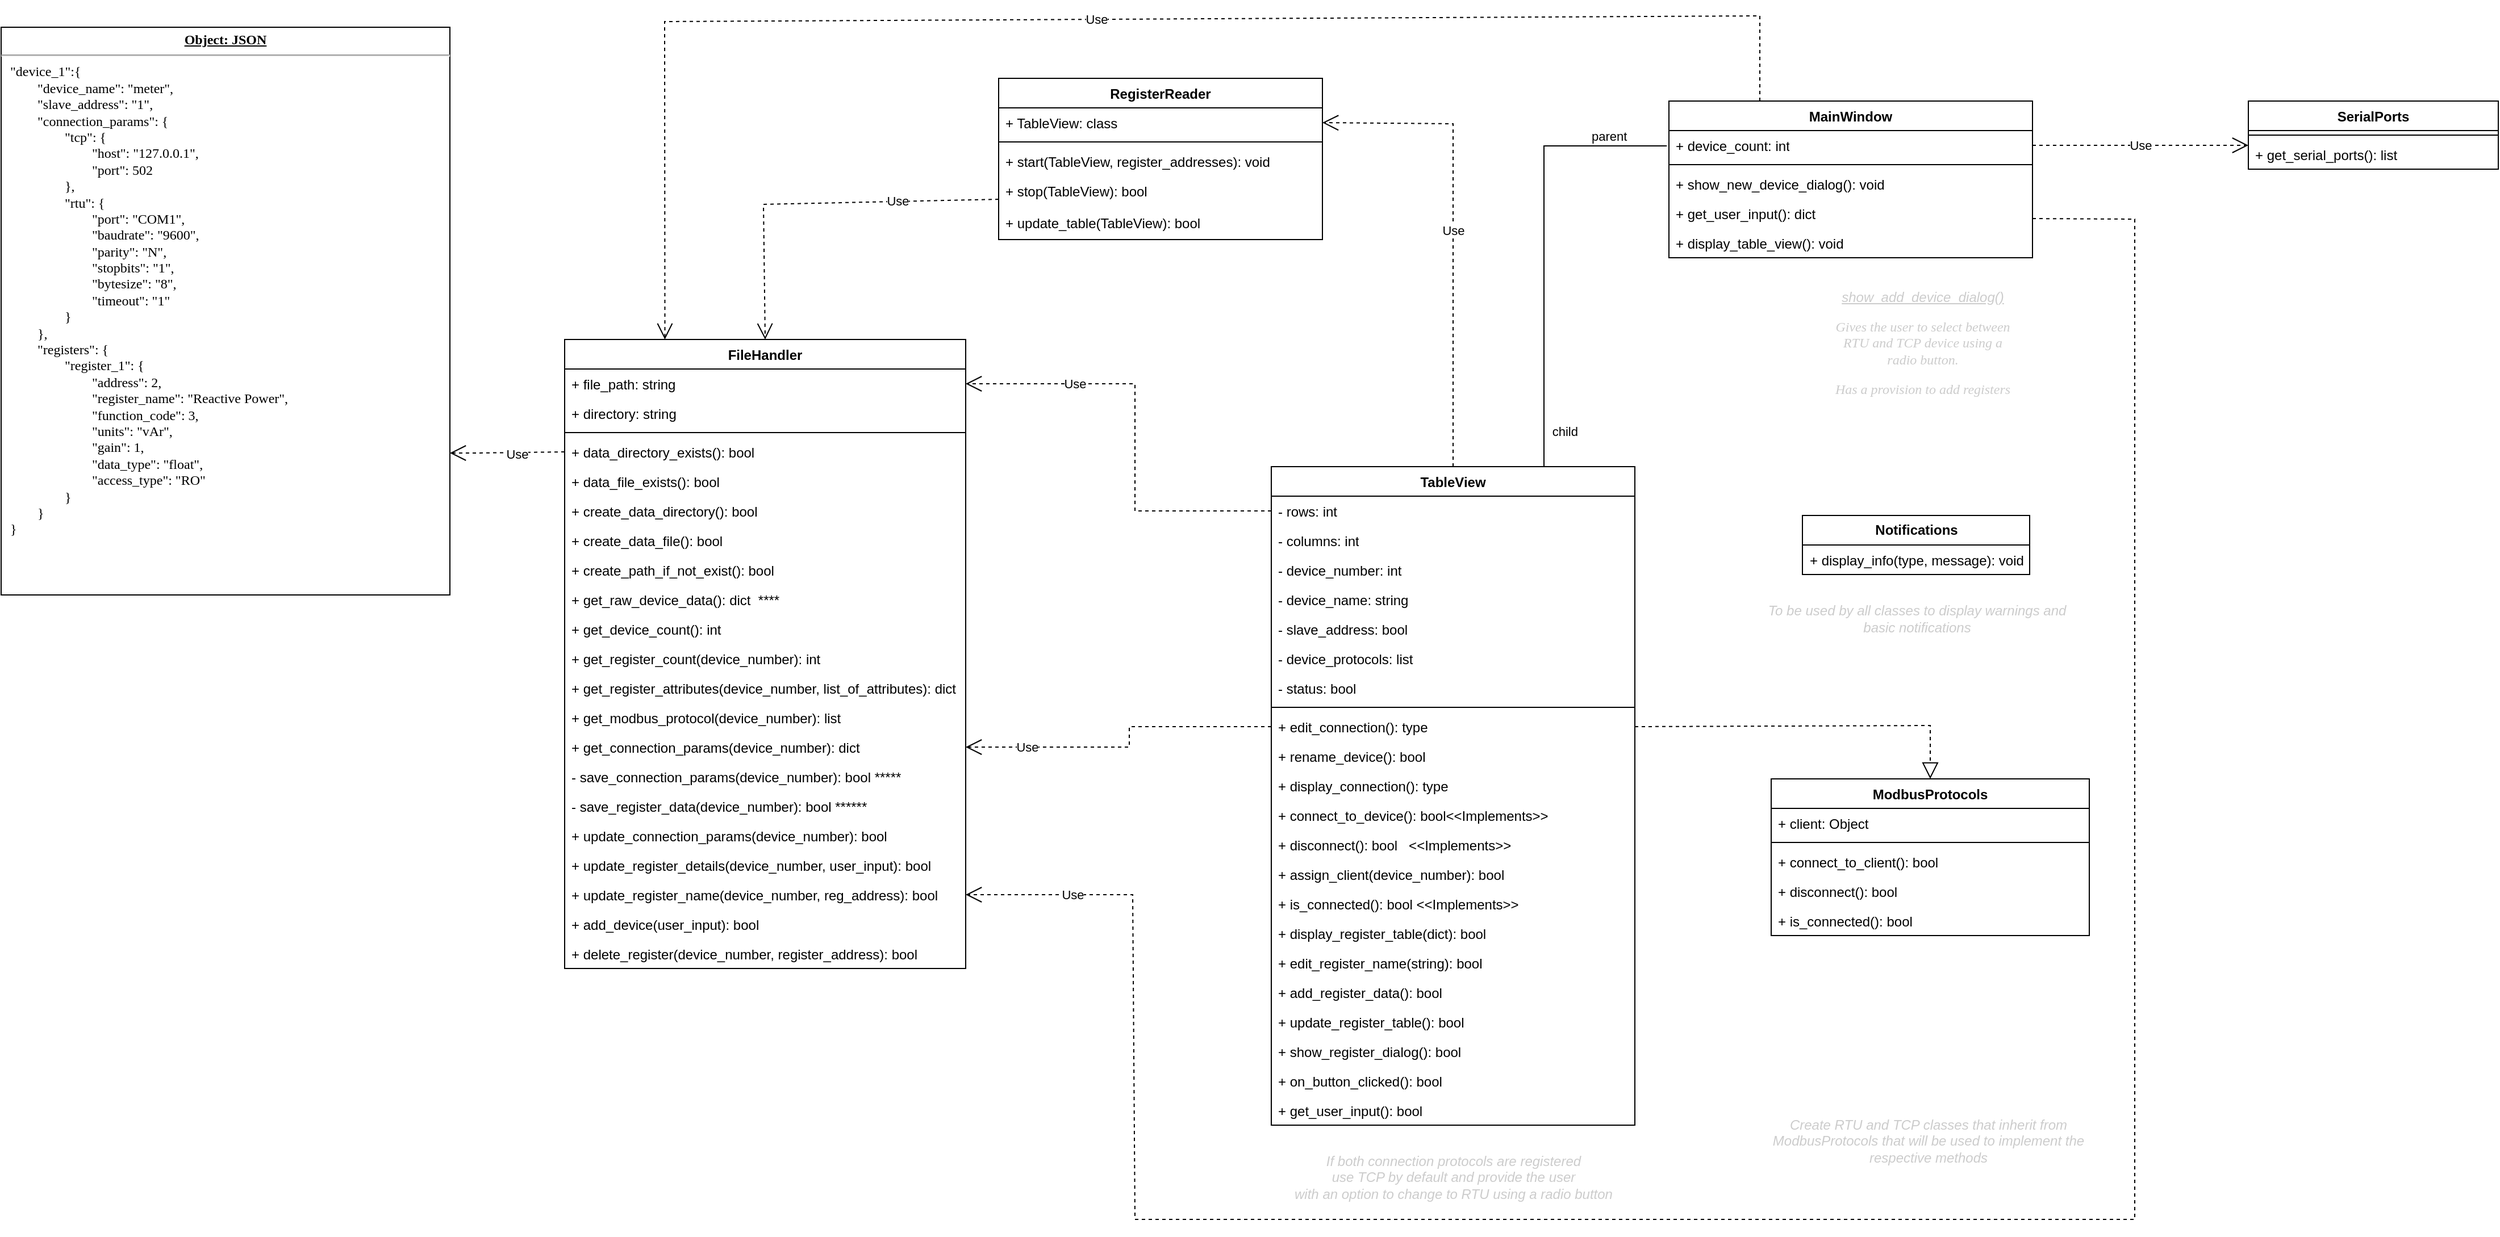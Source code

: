 <mxfile version="22.1.21" type="device">
  <diagram id="C5RBs43oDa-KdzZeNtuy" name="Page-1">
    <mxGraphModel dx="1674" dy="844" grid="0" gridSize="5" guides="1" tooltips="1" connect="1" arrows="1" fold="1" page="1" pageScale="1" pageWidth="4681" pageHeight="3300" math="0" shadow="0">
      <root>
        <mxCell id="WIyWlLk6GJQsqaUBKTNV-0" />
        <mxCell id="WIyWlLk6GJQsqaUBKTNV-1" parent="WIyWlLk6GJQsqaUBKTNV-0" />
        <mxCell id="R0Rte5mgnnEbFd30__bY-20" value="RegisterReader" style="swimlane;fontStyle=1;align=center;verticalAlign=top;childLayout=stackLayout;horizontal=1;startSize=26;horizontalStack=0;resizeParent=1;resizeParentMax=0;resizeLast=0;collapsible=1;marginBottom=0;whiteSpace=wrap;html=1;" parent="WIyWlLk6GJQsqaUBKTNV-1" vertex="1">
          <mxGeometry x="1880" y="975" width="285" height="142" as="geometry">
            <mxRectangle x="340" y="460" width="80" height="30" as="alternateBounds" />
          </mxGeometry>
        </mxCell>
        <mxCell id="R0Rte5mgnnEbFd30__bY-29" value="+ TableView: class" style="text;strokeColor=none;fillColor=none;align=left;verticalAlign=top;spacingLeft=4;spacingRight=4;overflow=hidden;rotatable=0;points=[[0,0.5],[1,0.5]];portConstraint=eastwest;whiteSpace=wrap;html=1;" parent="R0Rte5mgnnEbFd30__bY-20" vertex="1">
          <mxGeometry y="26" width="285" height="26" as="geometry" />
        </mxCell>
        <mxCell id="R0Rte5mgnnEbFd30__bY-22" value="" style="line;strokeWidth=1;fillColor=none;align=left;verticalAlign=middle;spacingTop=-1;spacingLeft=3;spacingRight=3;rotatable=0;labelPosition=right;points=[];portConstraint=eastwest;strokeColor=inherit;" parent="R0Rte5mgnnEbFd30__bY-20" vertex="1">
          <mxGeometry y="52" width="285" height="8" as="geometry" />
        </mxCell>
        <mxCell id="R0Rte5mgnnEbFd30__bY-24" value="+ start(TableView, register_addresses): void" style="text;strokeColor=none;fillColor=none;align=left;verticalAlign=top;spacingLeft=4;spacingRight=4;overflow=hidden;rotatable=0;points=[[0,0.5],[1,0.5]];portConstraint=eastwest;whiteSpace=wrap;html=1;" parent="R0Rte5mgnnEbFd30__bY-20" vertex="1">
          <mxGeometry y="60" width="285" height="26" as="geometry" />
        </mxCell>
        <mxCell id="R0Rte5mgnnEbFd30__bY-42" value="+ stop(TableView): bool" style="text;strokeColor=none;fillColor=none;align=left;verticalAlign=top;spacingLeft=4;spacingRight=4;overflow=hidden;rotatable=0;points=[[0,0.5],[1,0.5]];portConstraint=eastwest;whiteSpace=wrap;html=1;" parent="R0Rte5mgnnEbFd30__bY-20" vertex="1">
          <mxGeometry y="86" width="285" height="28" as="geometry" />
        </mxCell>
        <mxCell id="pHV8ULAKs_P2QOliN_mK-52" value="+ update_table(TableView): bool" style="text;strokeColor=none;fillColor=none;align=left;verticalAlign=top;spacingLeft=4;spacingRight=4;overflow=hidden;rotatable=0;points=[[0,0.5],[1,0.5]];portConstraint=eastwest;whiteSpace=wrap;html=1;" parent="R0Rte5mgnnEbFd30__bY-20" vertex="1">
          <mxGeometry y="114" width="285" height="28" as="geometry" />
        </mxCell>
        <mxCell id="R0Rte5mgnnEbFd30__bY-61" value="TableView" style="swimlane;fontStyle=1;align=center;verticalAlign=top;childLayout=stackLayout;horizontal=1;startSize=26;horizontalStack=0;resizeParent=1;resizeParentMax=0;resizeLast=0;collapsible=1;marginBottom=0;whiteSpace=wrap;html=1;" parent="WIyWlLk6GJQsqaUBKTNV-1" vertex="1">
          <mxGeometry x="2120" y="1317" width="320" height="580" as="geometry" />
        </mxCell>
        <mxCell id="sOweAWqNT03lZS2-lu4K-2" value="- rows: int" style="text;strokeColor=none;fillColor=none;align=left;verticalAlign=top;spacingLeft=4;spacingRight=4;overflow=hidden;rotatable=0;points=[[0,0.5],[1,0.5]];portConstraint=eastwest;whiteSpace=wrap;html=1;" parent="R0Rte5mgnnEbFd30__bY-61" vertex="1">
          <mxGeometry y="26" width="320" height="26" as="geometry" />
        </mxCell>
        <mxCell id="sOweAWqNT03lZS2-lu4K-1" value="- columns: int" style="text;strokeColor=none;fillColor=none;align=left;verticalAlign=top;spacingLeft=4;spacingRight=4;overflow=hidden;rotatable=0;points=[[0,0.5],[1,0.5]];portConstraint=eastwest;whiteSpace=wrap;html=1;" parent="R0Rte5mgnnEbFd30__bY-61" vertex="1">
          <mxGeometry y="52" width="320" height="26" as="geometry" />
        </mxCell>
        <mxCell id="R0Rte5mgnnEbFd30__bY-62" value="- device_number: int" style="text;strokeColor=none;fillColor=none;align=left;verticalAlign=top;spacingLeft=4;spacingRight=4;overflow=hidden;rotatable=0;points=[[0,0.5],[1,0.5]];portConstraint=eastwest;whiteSpace=wrap;html=1;" parent="R0Rte5mgnnEbFd30__bY-61" vertex="1">
          <mxGeometry y="78" width="320" height="26" as="geometry" />
        </mxCell>
        <mxCell id="pHV8ULAKs_P2QOliN_mK-25" value="- device_name: string" style="text;strokeColor=none;fillColor=none;align=left;verticalAlign=top;spacingLeft=4;spacingRight=4;overflow=hidden;rotatable=0;points=[[0,0.5],[1,0.5]];portConstraint=eastwest;whiteSpace=wrap;html=1;" parent="R0Rte5mgnnEbFd30__bY-61" vertex="1">
          <mxGeometry y="104" width="320" height="26" as="geometry" />
        </mxCell>
        <mxCell id="pHV8ULAKs_P2QOliN_mK-24" value="- slave_address: bool" style="text;strokeColor=none;fillColor=none;align=left;verticalAlign=top;spacingLeft=4;spacingRight=4;overflow=hidden;rotatable=0;points=[[0,0.5],[1,0.5]];portConstraint=eastwest;whiteSpace=wrap;html=1;" parent="R0Rte5mgnnEbFd30__bY-61" vertex="1">
          <mxGeometry y="130" width="320" height="26" as="geometry" />
        </mxCell>
        <mxCell id="NA0rE5WpsOrF8ZW44wvQ-11" value="- device_protocols: list" style="text;strokeColor=none;fillColor=none;align=left;verticalAlign=top;spacingLeft=4;spacingRight=4;overflow=hidden;rotatable=0;points=[[0,0.5],[1,0.5]];portConstraint=eastwest;whiteSpace=wrap;html=1;" parent="R0Rte5mgnnEbFd30__bY-61" vertex="1">
          <mxGeometry y="156" width="320" height="26" as="geometry" />
        </mxCell>
        <mxCell id="pHV8ULAKs_P2QOliN_mK-9" value="- status: bool" style="text;strokeColor=none;fillColor=none;align=left;verticalAlign=top;spacingLeft=4;spacingRight=4;overflow=hidden;rotatable=0;points=[[0,0.5],[1,0.5]];portConstraint=eastwest;whiteSpace=wrap;html=1;" parent="R0Rte5mgnnEbFd30__bY-61" vertex="1">
          <mxGeometry y="182" width="320" height="26" as="geometry" />
        </mxCell>
        <mxCell id="R0Rte5mgnnEbFd30__bY-63" value="" style="line;strokeWidth=1;fillColor=none;align=left;verticalAlign=middle;spacingTop=-1;spacingLeft=3;spacingRight=3;rotatable=0;labelPosition=right;points=[];portConstraint=eastwest;strokeColor=inherit;" parent="R0Rte5mgnnEbFd30__bY-61" vertex="1">
          <mxGeometry y="208" width="320" height="8" as="geometry" />
        </mxCell>
        <mxCell id="R0Rte5mgnnEbFd30__bY-55" value="+ edit_connection(): type" style="text;strokeColor=none;fillColor=none;align=left;verticalAlign=top;spacingLeft=4;spacingRight=4;overflow=hidden;rotatable=0;points=[[0,0.5],[1,0.5]];portConstraint=eastwest;whiteSpace=wrap;html=1;" parent="R0Rte5mgnnEbFd30__bY-61" vertex="1">
          <mxGeometry y="216" width="320" height="26" as="geometry" />
        </mxCell>
        <mxCell id="R0Rte5mgnnEbFd30__bY-56" value="+ rename_device(): bool" style="text;strokeColor=none;fillColor=none;align=left;verticalAlign=top;spacingLeft=4;spacingRight=4;overflow=hidden;rotatable=0;points=[[0,0.5],[1,0.5]];portConstraint=eastwest;whiteSpace=wrap;html=1;" parent="R0Rte5mgnnEbFd30__bY-61" vertex="1">
          <mxGeometry y="242" width="320" height="26" as="geometry" />
        </mxCell>
        <mxCell id="pHV8ULAKs_P2QOliN_mK-10" value="+ display_connection(): type" style="text;strokeColor=none;fillColor=none;align=left;verticalAlign=top;spacingLeft=4;spacingRight=4;overflow=hidden;rotatable=0;points=[[0,0.5],[1,0.5]];portConstraint=eastwest;whiteSpace=wrap;html=1;" parent="R0Rte5mgnnEbFd30__bY-61" vertex="1">
          <mxGeometry y="268" width="320" height="26" as="geometry" />
        </mxCell>
        <mxCell id="pHV8ULAKs_P2QOliN_mK-33" value="+ connect_to_device(): bool&amp;lt;&amp;lt;Implements&amp;gt;&amp;gt;" style="text;strokeColor=none;fillColor=none;align=left;verticalAlign=top;spacingLeft=4;spacingRight=4;overflow=hidden;rotatable=0;points=[[0,0.5],[1,0.5]];portConstraint=eastwest;whiteSpace=wrap;html=1;" parent="R0Rte5mgnnEbFd30__bY-61" vertex="1">
          <mxGeometry y="294" width="320" height="26" as="geometry" />
        </mxCell>
        <mxCell id="pHV8ULAKs_P2QOliN_mK-35" value="+ disconnect(): bool&amp;nbsp; &amp;nbsp;&amp;lt;&amp;lt;Implements&amp;gt;&amp;gt;" style="text;strokeColor=none;fillColor=none;align=left;verticalAlign=top;spacingLeft=4;spacingRight=4;overflow=hidden;rotatable=0;points=[[0,0.5],[1,0.5]];portConstraint=eastwest;whiteSpace=wrap;html=1;" parent="R0Rte5mgnnEbFd30__bY-61" vertex="1">
          <mxGeometry y="320" width="320" height="26" as="geometry" />
        </mxCell>
        <mxCell id="0HPyKMAFI-L8pxV6cKb9-0" value="+ assign_client(device_number): bool" style="text;strokeColor=none;fillColor=none;align=left;verticalAlign=top;spacingLeft=4;spacingRight=4;overflow=hidden;rotatable=0;points=[[0,0.5],[1,0.5]];portConstraint=eastwest;whiteSpace=wrap;html=1;" vertex="1" parent="R0Rte5mgnnEbFd30__bY-61">
          <mxGeometry y="346" width="320" height="26" as="geometry" />
        </mxCell>
        <mxCell id="pHV8ULAKs_P2QOliN_mK-34" value="+ is_connected(): bool &amp;lt;&amp;lt;Implements&amp;gt;&amp;gt;" style="text;strokeColor=none;fillColor=none;align=left;verticalAlign=top;spacingLeft=4;spacingRight=4;overflow=hidden;rotatable=0;points=[[0,0.5],[1,0.5]];portConstraint=eastwest;whiteSpace=wrap;html=1;" parent="R0Rte5mgnnEbFd30__bY-61" vertex="1">
          <mxGeometry y="372" width="320" height="26" as="geometry" />
        </mxCell>
        <mxCell id="NA0rE5WpsOrF8ZW44wvQ-50" value="+ display_register_table(dict): bool" style="text;strokeColor=none;fillColor=none;align=left;verticalAlign=top;spacingLeft=4;spacingRight=4;overflow=hidden;rotatable=0;points=[[0,0.5],[1,0.5]];portConstraint=eastwest;whiteSpace=wrap;html=1;" parent="R0Rte5mgnnEbFd30__bY-61" vertex="1">
          <mxGeometry y="398" width="320" height="26" as="geometry" />
        </mxCell>
        <mxCell id="sOweAWqNT03lZS2-lu4K-0" value="+ edit_register_name(string): bool" style="text;strokeColor=none;fillColor=none;align=left;verticalAlign=top;spacingLeft=4;spacingRight=4;overflow=hidden;rotatable=0;points=[[0,0.5],[1,0.5]];portConstraint=eastwest;whiteSpace=wrap;html=1;" parent="R0Rte5mgnnEbFd30__bY-61" vertex="1">
          <mxGeometry y="424" width="320" height="26" as="geometry" />
        </mxCell>
        <mxCell id="sOweAWqNT03lZS2-lu4K-3" value="+ add_register_data(): bool" style="text;strokeColor=none;fillColor=none;align=left;verticalAlign=top;spacingLeft=4;spacingRight=4;overflow=hidden;rotatable=0;points=[[0,0.5],[1,0.5]];portConstraint=eastwest;whiteSpace=wrap;html=1;" parent="R0Rte5mgnnEbFd30__bY-61" vertex="1">
          <mxGeometry y="450" width="320" height="26" as="geometry" />
        </mxCell>
        <mxCell id="sOweAWqNT03lZS2-lu4K-4" value="+ update_register_table(): bool" style="text;strokeColor=none;fillColor=none;align=left;verticalAlign=top;spacingLeft=4;spacingRight=4;overflow=hidden;rotatable=0;points=[[0,0.5],[1,0.5]];portConstraint=eastwest;whiteSpace=wrap;html=1;" parent="R0Rte5mgnnEbFd30__bY-61" vertex="1">
          <mxGeometry y="476" width="320" height="26" as="geometry" />
        </mxCell>
        <mxCell id="kR77VRESwWE5auNHobcW-0" value="+ show_register_dialog(): bool" style="text;strokeColor=none;fillColor=none;align=left;verticalAlign=top;spacingLeft=4;spacingRight=4;overflow=hidden;rotatable=0;points=[[0,0.5],[1,0.5]];portConstraint=eastwest;whiteSpace=wrap;html=1;" parent="R0Rte5mgnnEbFd30__bY-61" vertex="1">
          <mxGeometry y="502" width="320" height="26" as="geometry" />
        </mxCell>
        <mxCell id="kR77VRESwWE5auNHobcW-2" value="+ on_button_clicked(): bool" style="text;strokeColor=none;fillColor=none;align=left;verticalAlign=top;spacingLeft=4;spacingRight=4;overflow=hidden;rotatable=0;points=[[0,0.5],[1,0.5]];portConstraint=eastwest;whiteSpace=wrap;html=1;" parent="R0Rte5mgnnEbFd30__bY-61" vertex="1">
          <mxGeometry y="528" width="320" height="26" as="geometry" />
        </mxCell>
        <mxCell id="kR77VRESwWE5auNHobcW-1" value="+ get_user_input(): bool" style="text;strokeColor=none;fillColor=none;align=left;verticalAlign=top;spacingLeft=4;spacingRight=4;overflow=hidden;rotatable=0;points=[[0,0.5],[1,0.5]];portConstraint=eastwest;whiteSpace=wrap;html=1;" parent="R0Rte5mgnnEbFd30__bY-61" vertex="1">
          <mxGeometry y="554" width="320" height="26" as="geometry" />
        </mxCell>
        <mxCell id="pHV8ULAKs_P2QOliN_mK-11" value="FileHandler" style="swimlane;fontStyle=1;align=center;verticalAlign=top;childLayout=stackLayout;horizontal=1;startSize=26;horizontalStack=0;resizeParent=1;resizeParentMax=0;resizeLast=0;collapsible=1;marginBottom=0;whiteSpace=wrap;html=1;" parent="WIyWlLk6GJQsqaUBKTNV-1" vertex="1">
          <mxGeometry x="1498" y="1205" width="353" height="554" as="geometry" />
        </mxCell>
        <mxCell id="pHV8ULAKs_P2QOliN_mK-12" value="+ file_path: string" style="text;strokeColor=none;fillColor=none;align=left;verticalAlign=top;spacingLeft=4;spacingRight=4;overflow=hidden;rotatable=0;points=[[0,0.5],[1,0.5]];portConstraint=eastwest;whiteSpace=wrap;html=1;" parent="pHV8ULAKs_P2QOliN_mK-11" vertex="1">
          <mxGeometry y="26" width="353" height="26" as="geometry" />
        </mxCell>
        <mxCell id="M7vnrqwD-JdlT-IB5L__-0" value="+ directory: string" style="text;strokeColor=none;fillColor=none;align=left;verticalAlign=top;spacingLeft=4;spacingRight=4;overflow=hidden;rotatable=0;points=[[0,0.5],[1,0.5]];portConstraint=eastwest;whiteSpace=wrap;html=1;" parent="pHV8ULAKs_P2QOliN_mK-11" vertex="1">
          <mxGeometry y="52" width="353" height="26" as="geometry" />
        </mxCell>
        <mxCell id="pHV8ULAKs_P2QOliN_mK-13" value="" style="line;strokeWidth=1;fillColor=none;align=left;verticalAlign=middle;spacingTop=-1;spacingLeft=3;spacingRight=3;rotatable=0;labelPosition=right;points=[];portConstraint=eastwest;strokeColor=inherit;" parent="pHV8ULAKs_P2QOliN_mK-11" vertex="1">
          <mxGeometry y="78" width="353" height="8" as="geometry" />
        </mxCell>
        <mxCell id="pHV8ULAKs_P2QOliN_mK-14" value="+ data_directory_exists(): bool" style="text;strokeColor=none;fillColor=none;align=left;verticalAlign=top;spacingLeft=4;spacingRight=4;overflow=hidden;rotatable=0;points=[[0,0.5],[1,0.5]];portConstraint=eastwest;whiteSpace=wrap;html=1;" parent="pHV8ULAKs_P2QOliN_mK-11" vertex="1">
          <mxGeometry y="86" width="353" height="26" as="geometry" />
        </mxCell>
        <mxCell id="pHV8ULAKs_P2QOliN_mK-15" value="+ data_file_exists(): bool" style="text;strokeColor=none;fillColor=none;align=left;verticalAlign=top;spacingLeft=4;spacingRight=4;overflow=hidden;rotatable=0;points=[[0,0.5],[1,0.5]];portConstraint=eastwest;whiteSpace=wrap;html=1;" parent="pHV8ULAKs_P2QOliN_mK-11" vertex="1">
          <mxGeometry y="112" width="353" height="26" as="geometry" />
        </mxCell>
        <mxCell id="R0Rte5mgnnEbFd30__bY-70" value="+ create_data_directory(): bool" style="text;strokeColor=none;fillColor=none;align=left;verticalAlign=top;spacingLeft=4;spacingRight=4;overflow=hidden;rotatable=0;points=[[0,0.5],[1,0.5]];portConstraint=eastwest;whiteSpace=wrap;html=1;" parent="pHV8ULAKs_P2QOliN_mK-11" vertex="1">
          <mxGeometry y="138" width="353" height="26" as="geometry" />
        </mxCell>
        <mxCell id="R0Rte5mgnnEbFd30__bY-71" value="+ create_data_file(): bool" style="text;strokeColor=none;fillColor=none;align=left;verticalAlign=top;spacingLeft=4;spacingRight=4;overflow=hidden;rotatable=0;points=[[0,0.5],[1,0.5]];portConstraint=eastwest;whiteSpace=wrap;html=1;" parent="pHV8ULAKs_P2QOliN_mK-11" vertex="1">
          <mxGeometry y="164" width="353" height="26" as="geometry" />
        </mxCell>
        <mxCell id="rDuKrW9vEvg7bjFHbhdm-0" value="+ create_path_if_not_exist(): bool" style="text;strokeColor=none;fillColor=none;align=left;verticalAlign=top;spacingLeft=4;spacingRight=4;overflow=hidden;rotatable=0;points=[[0,0.5],[1,0.5]];portConstraint=eastwest;whiteSpace=wrap;html=1;" parent="pHV8ULAKs_P2QOliN_mK-11" vertex="1">
          <mxGeometry y="190" width="353" height="26" as="geometry" />
        </mxCell>
        <mxCell id="pHV8ULAKs_P2QOliN_mK-17" value="+ get_raw_device_data(): dict&amp;nbsp; ****" style="text;strokeColor=none;fillColor=none;align=left;verticalAlign=top;spacingLeft=4;spacingRight=4;overflow=hidden;rotatable=0;points=[[0,0.5],[1,0.5]];portConstraint=eastwest;whiteSpace=wrap;html=1;" parent="pHV8ULAKs_P2QOliN_mK-11" vertex="1">
          <mxGeometry y="216" width="353" height="26" as="geometry" />
        </mxCell>
        <mxCell id="NA0rE5WpsOrF8ZW44wvQ-6" value="+ get_device_count(): int" style="text;strokeColor=none;fillColor=none;align=left;verticalAlign=top;spacingLeft=4;spacingRight=4;overflow=hidden;rotatable=0;points=[[0,0.5],[1,0.5]];portConstraint=eastwest;whiteSpace=wrap;html=1;" parent="pHV8ULAKs_P2QOliN_mK-11" vertex="1">
          <mxGeometry y="242" width="353" height="26" as="geometry" />
        </mxCell>
        <mxCell id="pHV8ULAKs_P2QOliN_mK-18" value="+ get_register_count(device_number): int" style="text;strokeColor=none;fillColor=none;align=left;verticalAlign=top;spacingLeft=4;spacingRight=4;overflow=hidden;rotatable=0;points=[[0,0.5],[1,0.5]];portConstraint=eastwest;whiteSpace=wrap;html=1;" parent="pHV8ULAKs_P2QOliN_mK-11" vertex="1">
          <mxGeometry y="268" width="353" height="26" as="geometry" />
        </mxCell>
        <mxCell id="pHV8ULAKs_P2QOliN_mK-16" value="+ get_register_attributes(device_number, list_of_attributes): dict" style="text;strokeColor=none;fillColor=none;align=left;verticalAlign=top;spacingLeft=4;spacingRight=4;overflow=hidden;rotatable=0;points=[[0,0.5],[1,0.5]];portConstraint=eastwest;whiteSpace=wrap;html=1;" parent="pHV8ULAKs_P2QOliN_mK-11" vertex="1">
          <mxGeometry y="294" width="353" height="26" as="geometry" />
        </mxCell>
        <mxCell id="pHV8ULAKs_P2QOliN_mK-19" value="+ get_modbus_protocol(device_number): list" style="text;strokeColor=none;fillColor=none;align=left;verticalAlign=top;spacingLeft=4;spacingRight=4;overflow=hidden;rotatable=0;points=[[0,0.5],[1,0.5]];portConstraint=eastwest;whiteSpace=wrap;html=1;" parent="pHV8ULAKs_P2QOliN_mK-11" vertex="1">
          <mxGeometry y="320" width="353" height="26" as="geometry" />
        </mxCell>
        <mxCell id="NA0rE5WpsOrF8ZW44wvQ-12" value="+ get_connection_params(device_number): dict" style="text;strokeColor=none;fillColor=none;align=left;verticalAlign=top;spacingLeft=4;spacingRight=4;overflow=hidden;rotatable=0;points=[[0,0.5],[1,0.5]];portConstraint=eastwest;whiteSpace=wrap;html=1;" parent="pHV8ULAKs_P2QOliN_mK-11" vertex="1">
          <mxGeometry y="346" width="353" height="26" as="geometry" />
        </mxCell>
        <mxCell id="R0Rte5mgnnEbFd30__bY-74" value="- save_connection_params(device_number): bool *****" style="text;strokeColor=none;fillColor=none;align=left;verticalAlign=top;spacingLeft=4;spacingRight=4;overflow=hidden;rotatable=0;points=[[0,0.5],[1,0.5]];portConstraint=eastwest;whiteSpace=wrap;html=1;" parent="pHV8ULAKs_P2QOliN_mK-11" vertex="1">
          <mxGeometry y="372" width="353" height="26" as="geometry" />
        </mxCell>
        <mxCell id="pHV8ULAKs_P2QOliN_mK-21" value="- save_register_data(device_number): bool ******" style="text;strokeColor=none;fillColor=none;align=left;verticalAlign=top;spacingLeft=4;spacingRight=4;overflow=hidden;rotatable=0;points=[[0,0.5],[1,0.5]];portConstraint=eastwest;whiteSpace=wrap;html=1;" parent="pHV8ULAKs_P2QOliN_mK-11" vertex="1">
          <mxGeometry y="398" width="353" height="26" as="geometry" />
        </mxCell>
        <mxCell id="R0Rte5mgnnEbFd30__bY-73" value="+ update_connection_params(device_number): bool" style="text;strokeColor=none;fillColor=none;align=left;verticalAlign=top;spacingLeft=4;spacingRight=4;overflow=hidden;rotatable=0;points=[[0,0.5],[1,0.5]];portConstraint=eastwest;whiteSpace=wrap;html=1;" parent="pHV8ULAKs_P2QOliN_mK-11" vertex="1">
          <mxGeometry y="424" width="353" height="26" as="geometry" />
        </mxCell>
        <mxCell id="pHV8ULAKs_P2QOliN_mK-22" value="+ update_register_details(device_number, user_input): bool" style="text;strokeColor=none;fillColor=none;align=left;verticalAlign=top;spacingLeft=4;spacingRight=4;overflow=hidden;rotatable=0;points=[[0,0.5],[1,0.5]];portConstraint=eastwest;whiteSpace=wrap;html=1;" parent="pHV8ULAKs_P2QOliN_mK-11" vertex="1">
          <mxGeometry y="450" width="353" height="26" as="geometry" />
        </mxCell>
        <mxCell id="R0Rte5mgnnEbFd30__bY-72" value="+ update_register_name(device_number, reg_address): bool" style="text;strokeColor=none;fillColor=none;align=left;verticalAlign=top;spacingLeft=4;spacingRight=4;overflow=hidden;rotatable=0;points=[[0,0.5],[1,0.5]];portConstraint=eastwest;whiteSpace=wrap;html=1;" parent="pHV8ULAKs_P2QOliN_mK-11" vertex="1">
          <mxGeometry y="476" width="353" height="26" as="geometry" />
        </mxCell>
        <mxCell id="R0Rte5mgnnEbFd30__bY-76" value="+ add_device(user_input): bool" style="text;strokeColor=none;fillColor=none;align=left;verticalAlign=top;spacingLeft=4;spacingRight=4;overflow=hidden;rotatable=0;points=[[0,0.5],[1,0.5]];portConstraint=eastwest;whiteSpace=wrap;html=1;" parent="pHV8ULAKs_P2QOliN_mK-11" vertex="1">
          <mxGeometry y="502" width="353" height="26" as="geometry" />
        </mxCell>
        <mxCell id="pHV8ULAKs_P2QOliN_mK-23" value="+ delete_register(device_number, register_address): bool" style="text;strokeColor=none;fillColor=none;align=left;verticalAlign=top;spacingLeft=4;spacingRight=4;overflow=hidden;rotatable=0;points=[[0,0.5],[1,0.5]];portConstraint=eastwest;whiteSpace=wrap;html=1;" parent="pHV8ULAKs_P2QOliN_mK-11" vertex="1">
          <mxGeometry y="528" width="353" height="26" as="geometry" />
        </mxCell>
        <mxCell id="pHV8ULAKs_P2QOliN_mK-36" value="" style="endArrow=block;dashed=1;endFill=0;endSize=12;html=1;rounded=0;exitX=1;exitY=0.5;exitDx=0;exitDy=0;entryX=0.5;entryY=0;entryDx=0;entryDy=0;" parent="WIyWlLk6GJQsqaUBKTNV-1" source="R0Rte5mgnnEbFd30__bY-55" target="NA0rE5WpsOrF8ZW44wvQ-27" edge="1">
          <mxGeometry width="160" relative="1" as="geometry">
            <mxPoint x="2460" y="1640" as="sourcePoint" />
            <mxPoint x="2746.0" y="1800" as="targetPoint" />
            <Array as="points">
              <mxPoint x="2700" y="1545" />
            </Array>
          </mxGeometry>
        </mxCell>
        <mxCell id="pHV8ULAKs_P2QOliN_mK-38" value="Use" style="endArrow=open;endSize=12;dashed=1;html=1;rounded=0;exitX=0;exitY=0.5;exitDx=0;exitDy=0;entryX=1;entryY=0.5;entryDx=0;entryDy=0;" parent="WIyWlLk6GJQsqaUBKTNV-1" source="sOweAWqNT03lZS2-lu4K-2" target="pHV8ULAKs_P2QOliN_mK-12" edge="1">
          <mxGeometry x="0.497" width="160" relative="1" as="geometry">
            <mxPoint x="1693" y="1474" as="sourcePoint" />
            <mxPoint x="1878" y="1386" as="targetPoint" />
            <Array as="points">
              <mxPoint x="2000" y="1356" />
              <mxPoint x="2000" y="1244" />
            </Array>
            <mxPoint as="offset" />
          </mxGeometry>
        </mxCell>
        <mxCell id="pHV8ULAKs_P2QOliN_mK-39" value="Use" style="endArrow=open;endSize=12;dashed=1;html=1;rounded=0;exitX=0;exitY=0.5;exitDx=0;exitDy=0;entryX=1;entryY=0.5;entryDx=0;entryDy=0;" parent="WIyWlLk6GJQsqaUBKTNV-1" source="R0Rte5mgnnEbFd30__bY-55" target="NA0rE5WpsOrF8ZW44wvQ-12" edge="1">
          <mxGeometry x="0.625" width="160" relative="1" as="geometry">
            <mxPoint x="2120" y="1494" as="sourcePoint" />
            <mxPoint x="1851" y="1512" as="targetPoint" />
            <Array as="points">
              <mxPoint x="1995" y="1546" />
              <mxPoint x="1995" y="1564" />
            </Array>
            <mxPoint as="offset" />
          </mxGeometry>
        </mxCell>
        <mxCell id="pHV8ULAKs_P2QOliN_mK-40" value="Use" style="endArrow=open;endSize=12;dashed=1;html=1;rounded=0;exitX=0;exitY=0.75;exitDx=0;exitDy=0;entryX=0.5;entryY=0;entryDx=0;entryDy=0;" parent="WIyWlLk6GJQsqaUBKTNV-1" source="R0Rte5mgnnEbFd30__bY-20" target="pHV8ULAKs_P2QOliN_mK-11" edge="1">
          <mxGeometry x="-0.45" width="160" relative="1" as="geometry">
            <mxPoint x="2110" y="1015" as="sourcePoint" />
            <mxPoint x="1735" y="1115" as="targetPoint" />
            <Array as="points">
              <mxPoint x="1673" y="1086" />
            </Array>
            <mxPoint as="offset" />
          </mxGeometry>
        </mxCell>
        <mxCell id="pHV8ULAKs_P2QOliN_mK-41" value="Use" style="endArrow=open;endSize=12;dashed=1;html=1;rounded=0;exitX=0.5;exitY=0;exitDx=0;exitDy=0;entryX=1;entryY=0.5;entryDx=0;entryDy=0;" parent="WIyWlLk6GJQsqaUBKTNV-1" source="R0Rte5mgnnEbFd30__bY-61" target="R0Rte5mgnnEbFd30__bY-29" edge="1">
          <mxGeometry width="160" relative="1" as="geometry">
            <mxPoint x="2300" y="1295" as="sourcePoint" />
            <mxPoint x="2255" y="1075" as="targetPoint" />
            <Array as="points">
              <mxPoint x="2280" y="1015" />
            </Array>
          </mxGeometry>
        </mxCell>
        <mxCell id="pHV8ULAKs_P2QOliN_mK-42" value="&lt;p style=&quot;margin:0px;margin-top:4px;text-align:center;text-decoration:underline;&quot;&gt;&lt;b&gt;&lt;font face=&quot;Lucida Console&quot;&gt;Object: JSON&lt;/font&gt;&lt;/b&gt;&lt;/p&gt;&lt;hr&gt;&lt;p style=&quot;margin:0px;margin-left:8px;&quot;&gt;&lt;font face=&quot;Lucida Console&quot;&gt;&quot;device_1&quot;:{&lt;/font&gt;&lt;/p&gt;&lt;p style=&quot;margin:0px;margin-left:8px;&quot;&gt;&lt;span style=&quot;font-family: UuIYtcbSitA8eK5MFjsH; white-space: pre;&quot;&gt;&#x9;&lt;/span&gt;&lt;font face=&quot;Lucida Console&quot;&gt;&quot;device_name&quot;: &quot;meter&quot;,&lt;/font&gt;&lt;br&gt;&lt;/p&gt;&lt;p style=&quot;margin:0px;margin-left:8px;&quot;&gt;&lt;span style=&quot;font-family: UuIYtcbSitA8eK5MFjsH; white-space: pre;&quot;&gt;&#x9;&lt;/span&gt;&lt;font face=&quot;Lucida Console&quot;&gt;&quot;slave_address&quot;: &quot;1&quot;,&lt;br&gt;&lt;/font&gt;&lt;/p&gt;&lt;p style=&quot;margin:0px;margin-left:8px;&quot;&gt;&lt;span style=&quot;font-family: Paz8Co9bnPgw_T366Ow7; white-space: pre;&quot;&gt;&#x9;&lt;/span&gt;&lt;font face=&quot;Lucida Console&quot;&gt;&quot;connection_params&quot;: {&lt;/font&gt;&lt;br&gt;&lt;/p&gt;&lt;p style=&quot;margin:0px;margin-left:8px;&quot;&gt;&lt;span style=&quot;white-space: pre;&quot;&gt;&lt;font face=&quot;UuIYtcbSitA8eK5MFjsH&quot;&gt;&#x9;&lt;/font&gt;&lt;span style=&quot;font-family: UuIYtcbSitA8eK5MFjsH; white-space: pre;&quot;&gt;&#x9;&lt;/span&gt;&lt;font face=&quot;Lucida Console&quot;&gt;&quot;tcp&quot;: {&lt;/font&gt;&lt;/span&gt;&lt;/p&gt;&lt;p style=&quot;margin:0px;margin-left:8px;&quot;&gt;&lt;span style=&quot;font-family: UuIYtcbSitA8eK5MFjsH; white-space: pre;&quot;&gt;&#x9;&lt;/span&gt;&lt;span style=&quot;font-family: UuIYtcbSitA8eK5MFjsH; white-space: pre;&quot;&gt;&#x9;&lt;/span&gt;&lt;span style=&quot;font-family: UuIYtcbSitA8eK5MFjsH; white-space: pre;&quot;&gt;&#x9;&lt;/span&gt;&lt;font face=&quot;Lucida Console&quot;&gt;&quot;host&quot;: &quot;127.0.0.1&quot;,&lt;/font&gt;&lt;br&gt;&lt;/p&gt;&lt;p style=&quot;margin:0px;margin-left:8px;&quot;&gt;&lt;span style=&quot;font-family: UuIYtcbSitA8eK5MFjsH; white-space: pre;&quot;&gt;&#x9;&lt;/span&gt;&lt;span style=&quot;font-family: UuIYtcbSitA8eK5MFjsH; white-space: pre;&quot;&gt;&#x9;&lt;/span&gt;&lt;span style=&quot;font-family: UuIYtcbSitA8eK5MFjsH; white-space: pre;&quot;&gt;&#x9;&lt;/span&gt;&lt;font face=&quot;Lucida Console&quot;&gt;&quot;port&quot;: 502&lt;/font&gt;&lt;br&gt;&lt;/p&gt;&lt;p style=&quot;margin:0px;margin-left:8px;&quot;&gt;&lt;span style=&quot;font-family: UuIYtcbSitA8eK5MFjsH; white-space: pre;&quot;&gt;&#x9;&lt;span style=&quot;white-space: pre;&quot;&gt;&#x9;&lt;/span&gt;&lt;/span&gt;&lt;font face=&quot;Lucida Console&quot;&gt;},&lt;/font&gt;&lt;/p&gt;&lt;p style=&quot;margin:0px;margin-left:8px;&quot;&gt;&lt;span style=&quot;font-family: UuIYtcbSitA8eK5MFjsH; white-space: pre;&quot;&gt;&#x9;&lt;/span&gt;&lt;span style=&quot;font-family: UuIYtcbSitA8eK5MFjsH; white-space: pre;&quot;&gt;&#x9;&lt;/span&gt;&lt;font face=&quot;Lucida Console&quot;&gt;&quot;rtu&quot;: {&lt;/font&gt;&lt;br&gt;&lt;/p&gt;&lt;p style=&quot;margin:0px;margin-left:8px;&quot;&gt;&lt;span style=&quot;font-family: UuIYtcbSitA8eK5MFjsH; white-space: pre;&quot;&gt;&#x9;&lt;/span&gt;&lt;span style=&quot;font-family: UuIYtcbSitA8eK5MFjsH; white-space: pre;&quot;&gt;&#x9;&lt;/span&gt;&lt;span style=&quot;font-family: UuIYtcbSitA8eK5MFjsH; white-space: pre;&quot;&gt;&#x9;&lt;/span&gt;&lt;font face=&quot;Lucida Console&quot;&gt;&quot;port&quot;: &quot;COM1&quot;,&lt;br&gt;&lt;/font&gt;&lt;/p&gt;&lt;p style=&quot;margin:0px;margin-left:8px;&quot;&gt;&lt;span style=&quot;font-family: UuIYtcbSitA8eK5MFjsH; white-space: pre;&quot;&gt;&#x9;&lt;/span&gt;&lt;span style=&quot;font-family: UuIYtcbSitA8eK5MFjsH; white-space: pre;&quot;&gt;&#x9;&lt;/span&gt;&lt;span style=&quot;font-family: UuIYtcbSitA8eK5MFjsH; white-space: pre;&quot;&gt;&#x9;&lt;/span&gt;&lt;font face=&quot;Lucida Console&quot;&gt;&quot;baudrate&quot;: &quot;9600&quot;,&lt;/font&gt;&lt;br&gt;&lt;/p&gt;&lt;p style=&quot;margin:0px;margin-left:8px;&quot;&gt;&lt;span style=&quot;font-family: UuIYtcbSitA8eK5MFjsH; white-space: pre;&quot;&gt;&#x9;&lt;/span&gt;&lt;span style=&quot;font-family: UuIYtcbSitA8eK5MFjsH; white-space: pre;&quot;&gt;&#x9;&lt;/span&gt;&lt;span style=&quot;font-family: UuIYtcbSitA8eK5MFjsH; white-space: pre;&quot;&gt;&#x9;&lt;/span&gt;&lt;font face=&quot;Lucida Console&quot;&gt;&quot;parity&quot;: &quot;N&quot;,&lt;/font&gt;&lt;br&gt;&lt;/p&gt;&lt;p style=&quot;margin:0px;margin-left:8px;&quot;&gt;&lt;span style=&quot;font-family: UuIYtcbSitA8eK5MFjsH; white-space: pre;&quot;&gt;&#x9;&lt;/span&gt;&lt;span style=&quot;font-family: UuIYtcbSitA8eK5MFjsH; white-space: pre;&quot;&gt;&#x9;&lt;/span&gt;&lt;span style=&quot;font-family: UuIYtcbSitA8eK5MFjsH; white-space: pre;&quot;&gt;&#x9;&lt;/span&gt;&lt;font face=&quot;Lucida Console&quot;&gt;&quot;stopbits&quot;: &quot;1&quot;,&lt;/font&gt;&lt;br&gt;&lt;/p&gt;&lt;p style=&quot;margin:0px;margin-left:8px;&quot;&gt;&lt;span style=&quot;font-family: UuIYtcbSitA8eK5MFjsH; white-space: pre;&quot;&gt;&#x9;&lt;/span&gt;&lt;span style=&quot;font-family: UuIYtcbSitA8eK5MFjsH; white-space: pre;&quot;&gt;&#x9;&lt;/span&gt;&lt;span style=&quot;font-family: UuIYtcbSitA8eK5MFjsH; white-space: pre;&quot;&gt;&#x9;&lt;/span&gt;&lt;font face=&quot;Lucida Console&quot;&gt;&quot;bytesize&quot;: &quot;8&quot;,&lt;/font&gt;&lt;br&gt;&lt;/p&gt;&lt;p style=&quot;margin:0px;margin-left:8px;&quot;&gt;&lt;span style=&quot;font-family: UuIYtcbSitA8eK5MFjsH; white-space: pre;&quot;&gt;&#x9;&lt;/span&gt;&lt;span style=&quot;font-family: UuIYtcbSitA8eK5MFjsH; white-space: pre;&quot;&gt;&#x9;&lt;/span&gt;&lt;span style=&quot;font-family: UuIYtcbSitA8eK5MFjsH; white-space: pre;&quot;&gt;&#x9;&lt;/span&gt;&lt;font face=&quot;Lucida Console&quot;&gt;&quot;timeout&quot;: &quot;1&quot;&lt;/font&gt;&lt;br&gt;&lt;/p&gt;&lt;p style=&quot;margin:0px;margin-left:8px;&quot;&gt;&lt;span style=&quot;font-family: UuIYtcbSitA8eK5MFjsH; white-space: pre;&quot;&gt;&#x9;&lt;/span&gt;&lt;span style=&quot;font-family: UuIYtcbSitA8eK5MFjsH; white-space: pre;&quot;&gt;&#x9;&lt;/span&gt;&lt;font face=&quot;Lucida Console&quot;&gt;}&lt;/font&gt;&lt;/p&gt;&lt;p style=&quot;margin:0px;margin-left:8px;&quot;&gt;&lt;span style=&quot;font-family: UuIYtcbSitA8eK5MFjsH; white-space: pre;&quot;&gt;&#x9;&lt;/span&gt;&lt;font face=&quot;Lucida Console&quot;&gt;},&lt;/font&gt;&lt;/p&gt;&lt;p style=&quot;margin:0px;margin-left:8px;&quot;&gt;&lt;span style=&quot;font-family: UuIYtcbSitA8eK5MFjsH; white-space: pre;&quot;&gt;&#x9;&lt;/span&gt;&lt;font face=&quot;Lucida Console&quot;&gt;&quot;registers&quot;: {&lt;/font&gt;&lt;br&gt;&lt;/p&gt;&lt;p style=&quot;margin:0px;margin-left:8px;&quot;&gt;&lt;span style=&quot;font-family: UuIYtcbSitA8eK5MFjsH; white-space: pre;&quot;&gt;&#x9;&lt;/span&gt;&lt;span style=&quot;font-family: UuIYtcbSitA8eK5MFjsH; white-space: pre;&quot;&gt;&#x9;&lt;/span&gt;&lt;font face=&quot;Lucida Console&quot;&gt;&quot;register_1&quot;: {&lt;/font&gt;&lt;br&gt;&lt;/p&gt;&lt;p style=&quot;margin:0px;margin-left:8px;&quot;&gt;&lt;span style=&quot;font-family: UuIYtcbSitA8eK5MFjsH; white-space: pre;&quot;&gt;&#x9;&lt;/span&gt;&lt;span style=&quot;font-family: UuIYtcbSitA8eK5MFjsH; white-space: pre;&quot;&gt;&#x9;&lt;/span&gt;&lt;span style=&quot;font-family: UuIYtcbSitA8eK5MFjsH; white-space: pre;&quot;&gt;&#x9;&lt;/span&gt;&lt;font face=&quot;Lucida Console&quot;&gt;&quot;address&quot;: 2,&lt;/font&gt;&lt;br&gt;&lt;/p&gt;&lt;p style=&quot;margin:0px;margin-left:8px;&quot;&gt;&lt;span style=&quot;font-family: UuIYtcbSitA8eK5MFjsH; white-space: pre;&quot;&gt;&#x9;&lt;/span&gt;&lt;span style=&quot;font-family: UuIYtcbSitA8eK5MFjsH; white-space: pre;&quot;&gt;&#x9;&lt;/span&gt;&lt;span style=&quot;font-family: UuIYtcbSitA8eK5MFjsH; white-space: pre;&quot;&gt;&#x9;&lt;/span&gt;&lt;font face=&quot;Lucida Console&quot;&gt;&quot;register_name&quot;: &quot;Reactive Power&quot;,&lt;/font&gt;&lt;br&gt;&lt;/p&gt;&lt;p style=&quot;margin:0px;margin-left:8px;&quot;&gt;&lt;span style=&quot;font-family: UuIYtcbSitA8eK5MFjsH; white-space: pre;&quot;&gt;&#x9;&lt;/span&gt;&lt;span style=&quot;font-family: UuIYtcbSitA8eK5MFjsH; white-space: pre;&quot;&gt;&#x9;&lt;/span&gt;&lt;span style=&quot;font-family: UuIYtcbSitA8eK5MFjsH; white-space: pre;&quot;&gt;&#x9;&lt;/span&gt;&lt;font face=&quot;Lucida Console&quot;&gt;&quot;function_code&quot;: 3,&lt;/font&gt;&lt;br&gt;&lt;/p&gt;&lt;p style=&quot;margin:0px;margin-left:8px;&quot;&gt;&lt;span style=&quot;font-family: UuIYtcbSitA8eK5MFjsH; white-space: pre;&quot;&gt;&#x9;&lt;/span&gt;&lt;span style=&quot;font-family: UuIYtcbSitA8eK5MFjsH; white-space: pre;&quot;&gt;&#x9;&lt;/span&gt;&lt;span style=&quot;font-family: UuIYtcbSitA8eK5MFjsH; white-space: pre;&quot;&gt;&#x9;&lt;/span&gt;&lt;font face=&quot;Lucida Console&quot;&gt;&quot;units&quot;: &quot;vAr&quot;,&lt;/font&gt;&lt;br&gt;&lt;/p&gt;&lt;p style=&quot;margin:0px;margin-left:8px;&quot;&gt;&lt;span style=&quot;font-family: UuIYtcbSitA8eK5MFjsH; white-space: pre;&quot;&gt;&#x9;&lt;/span&gt;&lt;span style=&quot;font-family: UuIYtcbSitA8eK5MFjsH; white-space: pre;&quot;&gt;&#x9;&lt;/span&gt;&lt;span style=&quot;font-family: UuIYtcbSitA8eK5MFjsH; white-space: pre;&quot;&gt;&#x9;&lt;/span&gt;&lt;font face=&quot;Lucida Console&quot;&gt;&quot;gain&quot;: 1,&lt;/font&gt;&lt;br&gt;&lt;/p&gt;&lt;p style=&quot;margin:0px;margin-left:8px;&quot;&gt;&lt;span style=&quot;font-family: UuIYtcbSitA8eK5MFjsH; white-space: pre;&quot;&gt;&#x9;&lt;/span&gt;&lt;span style=&quot;font-family: UuIYtcbSitA8eK5MFjsH; white-space: pre;&quot;&gt;&#x9;&lt;/span&gt;&lt;span style=&quot;font-family: UuIYtcbSitA8eK5MFjsH; white-space: pre;&quot;&gt;&#x9;&lt;/span&gt;&lt;font face=&quot;Lucida Console&quot;&gt;&quot;data_type&quot;: &quot;float&quot;,&lt;/font&gt;&lt;br&gt;&lt;/p&gt;&lt;p style=&quot;margin:0px;margin-left:8px;&quot;&gt;&lt;span style=&quot;font-family: UuIYtcbSitA8eK5MFjsH; white-space: pre;&quot;&gt;&#x9;&lt;/span&gt;&lt;span style=&quot;font-family: UuIYtcbSitA8eK5MFjsH; white-space: pre;&quot;&gt;&#x9;&lt;/span&gt;&lt;span style=&quot;font-family: UuIYtcbSitA8eK5MFjsH; white-space: pre;&quot;&gt;&#x9;&lt;/span&gt;&lt;font face=&quot;Lucida Console&quot;&gt;&quot;access_type&quot;: &quot;RO&quot;&lt;/font&gt;&lt;br&gt;&lt;/p&gt;&lt;p style=&quot;margin:0px;margin-left:8px;&quot;&gt;&lt;span style=&quot;font-family: UuIYtcbSitA8eK5MFjsH; white-space: pre;&quot;&gt;&#x9;&lt;/span&gt;&lt;span style=&quot;font-family: UuIYtcbSitA8eK5MFjsH; white-space: pre;&quot;&gt;&#x9;&lt;/span&gt;&lt;font face=&quot;Lucida Console&quot;&gt;}&lt;/font&gt;&lt;/p&gt;&lt;p style=&quot;margin:0px;margin-left:8px;&quot;&gt;&lt;span style=&quot;font-family: UuIYtcbSitA8eK5MFjsH; white-space: pre;&quot;&gt;&#x9;&lt;/span&gt;&lt;font face=&quot;Lucida Console&quot;&gt;}&lt;/font&gt;&lt;/p&gt;&lt;p style=&quot;margin:0px;margin-left:8px;&quot;&gt;&lt;font face=&quot;Lucida Console&quot;&gt;}&lt;/font&gt;&lt;/p&gt;" style="verticalAlign=top;align=left;overflow=fill;fontSize=12;fontFamily=Helvetica;html=1;whiteSpace=wrap;" parent="WIyWlLk6GJQsqaUBKTNV-1" vertex="1">
          <mxGeometry x="1002" y="930" width="395" height="500" as="geometry" />
        </mxCell>
        <mxCell id="pHV8ULAKs_P2QOliN_mK-43" value="Use" style="endArrow=open;endSize=12;dashed=1;html=1;rounded=0;entryX=1;entryY=0.75;entryDx=0;entryDy=0;exitX=0;exitY=0.5;exitDx=0;exitDy=0;" parent="WIyWlLk6GJQsqaUBKTNV-1" source="pHV8ULAKs_P2QOliN_mK-14" target="pHV8ULAKs_P2QOliN_mK-42" edge="1">
          <mxGeometry x="-0.161" width="160" relative="1" as="geometry">
            <mxPoint x="1498" y="1330" as="sourcePoint" />
            <mxPoint x="1370" y="1425" as="targetPoint" />
            <Array as="points">
              <mxPoint x="1420" y="1305" />
            </Array>
            <mxPoint y="1" as="offset" />
          </mxGeometry>
        </mxCell>
        <mxCell id="pHV8ULAKs_P2QOliN_mK-47" value="MainWindow" style="swimlane;fontStyle=1;align=center;verticalAlign=top;childLayout=stackLayout;horizontal=1;startSize=26;horizontalStack=0;resizeParent=1;resizeParentMax=0;resizeLast=0;collapsible=1;marginBottom=0;whiteSpace=wrap;html=1;" parent="WIyWlLk6GJQsqaUBKTNV-1" vertex="1">
          <mxGeometry x="2470" y="995" width="320" height="138" as="geometry" />
        </mxCell>
        <mxCell id="pHV8ULAKs_P2QOliN_mK-48" value="+ device_count: int" style="text;strokeColor=none;fillColor=none;align=left;verticalAlign=top;spacingLeft=4;spacingRight=4;overflow=hidden;rotatable=0;points=[[0,0.5],[1,0.5]];portConstraint=eastwest;whiteSpace=wrap;html=1;" parent="pHV8ULAKs_P2QOliN_mK-47" vertex="1">
          <mxGeometry y="26" width="320" height="26" as="geometry" />
        </mxCell>
        <mxCell id="pHV8ULAKs_P2QOliN_mK-49" value="" style="line;strokeWidth=1;fillColor=none;align=left;verticalAlign=middle;spacingTop=-1;spacingLeft=3;spacingRight=3;rotatable=0;labelPosition=right;points=[];portConstraint=eastwest;strokeColor=inherit;" parent="pHV8ULAKs_P2QOliN_mK-47" vertex="1">
          <mxGeometry y="52" width="320" height="8" as="geometry" />
        </mxCell>
        <mxCell id="pHV8ULAKs_P2QOliN_mK-50" value="+ show_new_device_dialog(): void" style="text;strokeColor=none;fillColor=none;align=left;verticalAlign=top;spacingLeft=4;spacingRight=4;overflow=hidden;rotatable=0;points=[[0,0.5],[1,0.5]];portConstraint=eastwest;whiteSpace=wrap;html=1;" parent="pHV8ULAKs_P2QOliN_mK-47" vertex="1">
          <mxGeometry y="60" width="320" height="26" as="geometry" />
        </mxCell>
        <mxCell id="NA0rE5WpsOrF8ZW44wvQ-16" value="+ get_user_input(): dict" style="text;strokeColor=none;fillColor=none;align=left;verticalAlign=top;spacingLeft=4;spacingRight=4;overflow=hidden;rotatable=0;points=[[0,0.5],[1,0.5]];portConstraint=eastwest;whiteSpace=wrap;html=1;" parent="pHV8ULAKs_P2QOliN_mK-47" vertex="1">
          <mxGeometry y="86" width="320" height="26" as="geometry" />
        </mxCell>
        <mxCell id="NA0rE5WpsOrF8ZW44wvQ-26" value="+ display_table_view(): void" style="text;strokeColor=none;fillColor=none;align=left;verticalAlign=top;spacingLeft=4;spacingRight=4;overflow=hidden;rotatable=0;points=[[0,0.5],[1,0.5]];portConstraint=eastwest;whiteSpace=wrap;html=1;" parent="pHV8ULAKs_P2QOliN_mK-47" vertex="1">
          <mxGeometry y="112" width="320" height="26" as="geometry" />
        </mxCell>
        <mxCell id="hIqTlXoAwV2D1cVi5-Ym-5" value="Use" style="endArrow=open;endSize=12;dashed=1;html=1;rounded=0;exitX=1;exitY=0.5;exitDx=0;exitDy=0;entryX=0;entryY=0.5;entryDx=0;entryDy=0;" parent="WIyWlLk6GJQsqaUBKTNV-1" source="pHV8ULAKs_P2QOliN_mK-48" edge="1">
          <mxGeometry width="160" relative="1" as="geometry">
            <mxPoint x="2795" y="1037.58" as="sourcePoint" />
            <mxPoint x="2980" y="1034.0" as="targetPoint" />
          </mxGeometry>
        </mxCell>
        <mxCell id="NA0rE5WpsOrF8ZW44wvQ-0" value="SerialPorts" style="swimlane;fontStyle=1;align=center;verticalAlign=top;childLayout=stackLayout;horizontal=1;startSize=26;horizontalStack=0;resizeParent=1;resizeParentMax=0;resizeLast=0;collapsible=1;marginBottom=0;whiteSpace=wrap;html=1;" parent="WIyWlLk6GJQsqaUBKTNV-1" vertex="1">
          <mxGeometry x="2980" y="995" width="220" height="60" as="geometry" />
        </mxCell>
        <mxCell id="NA0rE5WpsOrF8ZW44wvQ-2" value="" style="line;strokeWidth=1;fillColor=none;align=left;verticalAlign=middle;spacingTop=-1;spacingLeft=3;spacingRight=3;rotatable=0;labelPosition=right;points=[];portConstraint=eastwest;strokeColor=inherit;" parent="NA0rE5WpsOrF8ZW44wvQ-0" vertex="1">
          <mxGeometry y="26" width="220" height="8" as="geometry" />
        </mxCell>
        <mxCell id="NA0rE5WpsOrF8ZW44wvQ-3" value="+ get_serial_ports(): list" style="text;strokeColor=none;fillColor=none;align=left;verticalAlign=top;spacingLeft=4;spacingRight=4;overflow=hidden;rotatable=0;points=[[0,0.5],[1,0.5]];portConstraint=eastwest;whiteSpace=wrap;html=1;" parent="NA0rE5WpsOrF8ZW44wvQ-0" vertex="1">
          <mxGeometry y="34" width="220" height="26" as="geometry" />
        </mxCell>
        <mxCell id="NA0rE5WpsOrF8ZW44wvQ-5" value="Use" style="endArrow=open;endSize=12;dashed=1;html=1;rounded=0;entryX=0.25;entryY=0;entryDx=0;entryDy=0;exitX=0.25;exitY=0;exitDx=0;exitDy=0;" parent="WIyWlLk6GJQsqaUBKTNV-1" source="pHV8ULAKs_P2QOliN_mK-47" target="pHV8ULAKs_P2QOliN_mK-11" edge="1">
          <mxGeometry width="160" relative="1" as="geometry">
            <mxPoint x="2560" y="920" as="sourcePoint" />
            <mxPoint x="1575" y="965" as="targetPoint" />
            <Array as="points">
              <mxPoint x="2550" y="920" />
              <mxPoint x="1586" y="925" />
            </Array>
          </mxGeometry>
        </mxCell>
        <mxCell id="NA0rE5WpsOrF8ZW44wvQ-13" value="&lt;font color=&quot;#cccccc&quot;&gt;&lt;u&gt;&lt;i&gt;show_add_device_dialog()&lt;/i&gt;&lt;/u&gt;&lt;br&gt;&lt;/font&gt;&lt;pre&gt;&lt;font color=&quot;#cccccc&quot; face=&quot;Tahoma&quot;&gt;&lt;i&gt;Gives the user to select between&lt;br&gt;RTU and TCP device using a&lt;br&gt;radio button.&lt;/i&gt;&lt;/font&gt;&lt;/pre&gt;&lt;pre&gt;&lt;font color=&quot;#cccccc&quot; face=&quot;Tahoma&quot;&gt;&lt;i&gt;Has a provision to add registers&lt;/i&gt;&lt;/font&gt;&lt;/pre&gt;" style="text;html=1;align=center;verticalAlign=middle;resizable=0;points=[];autosize=1;strokeColor=none;fillColor=none;" parent="WIyWlLk6GJQsqaUBKTNV-1" vertex="1">
          <mxGeometry x="2595" y="1149" width="195" height="130" as="geometry" />
        </mxCell>
        <mxCell id="NA0rE5WpsOrF8ZW44wvQ-14" value="&lt;i&gt;&lt;font color=&quot;#cccccc&quot;&gt;If both connection protocols are registered&lt;br&gt;use TCP by default and provide the user&lt;br&gt;with an option to change to RTU using a radio button&lt;/font&gt;&lt;/i&gt;" style="text;html=1;align=center;verticalAlign=middle;resizable=0;points=[];autosize=1;strokeColor=none;fillColor=none;" parent="WIyWlLk6GJQsqaUBKTNV-1" vertex="1">
          <mxGeometry x="2130" y="1913" width="300" height="60" as="geometry" />
        </mxCell>
        <mxCell id="NA0rE5WpsOrF8ZW44wvQ-19" value="Use" style="endArrow=open;endSize=12;dashed=1;html=1;rounded=0;entryX=1;entryY=0.5;entryDx=0;entryDy=0;exitX=1;exitY=0.75;exitDx=0;exitDy=0;" parent="WIyWlLk6GJQsqaUBKTNV-1" source="pHV8ULAKs_P2QOliN_mK-47" target="R0Rte5mgnnEbFd30__bY-72" edge="1">
          <mxGeometry x="0.918" width="160" relative="1" as="geometry">
            <mxPoint x="2840" y="1105" as="sourcePoint" />
            <mxPoint x="1900" y="1780" as="targetPoint" />
            <Array as="points">
              <mxPoint x="2880" y="1099" />
              <mxPoint x="2880" y="1400" />
              <mxPoint x="2880" y="1980" />
              <mxPoint x="2320" y="1980" />
              <mxPoint x="2000" y="1980" />
              <mxPoint x="1998" y="1694" />
            </Array>
            <mxPoint as="offset" />
          </mxGeometry>
        </mxCell>
        <mxCell id="NA0rE5WpsOrF8ZW44wvQ-23" value="" style="endArrow=none;html=1;edgeStyle=orthogonalEdgeStyle;rounded=0;entryX=0.75;entryY=0;entryDx=0;entryDy=0;exitX=-0.006;exitY=0.52;exitDx=0;exitDy=0;exitPerimeter=0;" parent="WIyWlLk6GJQsqaUBKTNV-1" source="pHV8ULAKs_P2QOliN_mK-48" target="R0Rte5mgnnEbFd30__bY-61" edge="1">
          <mxGeometry relative="1" as="geometry">
            <mxPoint x="2450" y="1090" as="sourcePoint" />
            <mxPoint x="2340" y="1290" as="targetPoint" />
            <Array as="points">
              <mxPoint x="2360" y="1035" />
            </Array>
          </mxGeometry>
        </mxCell>
        <mxCell id="NA0rE5WpsOrF8ZW44wvQ-24" value="parent" style="edgeLabel;resizable=0;html=1;align=left;verticalAlign=bottom;" parent="NA0rE5WpsOrF8ZW44wvQ-23" connectable="0" vertex="1">
          <mxGeometry x="-1" relative="1" as="geometry">
            <mxPoint x="-68" as="offset" />
          </mxGeometry>
        </mxCell>
        <mxCell id="NA0rE5WpsOrF8ZW44wvQ-25" value="child" style="edgeLabel;resizable=0;html=1;align=right;verticalAlign=bottom;" parent="NA0rE5WpsOrF8ZW44wvQ-23" connectable="0" vertex="1">
          <mxGeometry x="1" relative="1" as="geometry">
            <mxPoint x="30" y="-22" as="offset" />
          </mxGeometry>
        </mxCell>
        <mxCell id="NA0rE5WpsOrF8ZW44wvQ-27" value="ModbusProtocols" style="swimlane;fontStyle=1;align=center;verticalAlign=top;childLayout=stackLayout;horizontal=1;startSize=26;horizontalStack=0;resizeParent=1;resizeParentMax=0;resizeLast=0;collapsible=1;marginBottom=0;whiteSpace=wrap;html=1;" parent="WIyWlLk6GJQsqaUBKTNV-1" vertex="1">
          <mxGeometry x="2560" y="1592" width="280" height="138" as="geometry" />
        </mxCell>
        <mxCell id="NA0rE5WpsOrF8ZW44wvQ-28" value="+ client: Object" style="text;strokeColor=none;fillColor=none;align=left;verticalAlign=top;spacingLeft=4;spacingRight=4;overflow=hidden;rotatable=0;points=[[0,0.5],[1,0.5]];portConstraint=eastwest;whiteSpace=wrap;html=1;" parent="NA0rE5WpsOrF8ZW44wvQ-27" vertex="1">
          <mxGeometry y="26" width="280" height="26" as="geometry" />
        </mxCell>
        <mxCell id="NA0rE5WpsOrF8ZW44wvQ-29" value="" style="line;strokeWidth=1;fillColor=none;align=left;verticalAlign=middle;spacingTop=-1;spacingLeft=3;spacingRight=3;rotatable=0;labelPosition=right;points=[];portConstraint=eastwest;strokeColor=inherit;" parent="NA0rE5WpsOrF8ZW44wvQ-27" vertex="1">
          <mxGeometry y="52" width="280" height="8" as="geometry" />
        </mxCell>
        <mxCell id="NA0rE5WpsOrF8ZW44wvQ-30" value="+ connect_to_client(): bool" style="text;strokeColor=none;fillColor=none;align=left;verticalAlign=top;spacingLeft=4;spacingRight=4;overflow=hidden;rotatable=0;points=[[0,0.5],[1,0.5]];portConstraint=eastwest;whiteSpace=wrap;html=1;" parent="NA0rE5WpsOrF8ZW44wvQ-27" vertex="1">
          <mxGeometry y="60" width="280" height="26" as="geometry" />
        </mxCell>
        <mxCell id="NA0rE5WpsOrF8ZW44wvQ-31" value="+ disconnect(): bool" style="text;strokeColor=none;fillColor=none;align=left;verticalAlign=top;spacingLeft=4;spacingRight=4;overflow=hidden;rotatable=0;points=[[0,0.5],[1,0.5]];portConstraint=eastwest;whiteSpace=wrap;html=1;" parent="NA0rE5WpsOrF8ZW44wvQ-27" vertex="1">
          <mxGeometry y="86" width="280" height="26" as="geometry" />
        </mxCell>
        <mxCell id="NA0rE5WpsOrF8ZW44wvQ-32" value="+ is_connected(): bool" style="text;strokeColor=none;fillColor=none;align=left;verticalAlign=top;spacingLeft=4;spacingRight=4;overflow=hidden;rotatable=0;points=[[0,0.5],[1,0.5]];portConstraint=eastwest;whiteSpace=wrap;html=1;" parent="NA0rE5WpsOrF8ZW44wvQ-27" vertex="1">
          <mxGeometry y="112" width="280" height="26" as="geometry" />
        </mxCell>
        <mxCell id="NA0rE5WpsOrF8ZW44wvQ-49" value="&lt;i&gt;&lt;font color=&quot;#cccccc&quot;&gt;Create RTU and TCP classes that inherit from&lt;br&gt;ModbusProtocols that will be used to implement the&lt;br&gt;respective methods&lt;br&gt;&lt;/font&gt;&lt;/i&gt;" style="text;html=1;align=center;verticalAlign=middle;resizable=0;points=[];autosize=1;strokeColor=none;fillColor=none;" parent="WIyWlLk6GJQsqaUBKTNV-1" vertex="1">
          <mxGeometry x="2550" y="1881" width="295" height="60" as="geometry" />
        </mxCell>
        <mxCell id="NA0rE5WpsOrF8ZW44wvQ-51" value="&lt;b&gt;Notifications&lt;/b&gt;" style="swimlane;fontStyle=0;childLayout=stackLayout;horizontal=1;startSize=26;fillColor=none;horizontalStack=0;resizeParent=1;resizeParentMax=0;resizeLast=0;collapsible=1;marginBottom=0;whiteSpace=wrap;html=1;" parent="WIyWlLk6GJQsqaUBKTNV-1" vertex="1">
          <mxGeometry x="2587.5" y="1360" width="200" height="52" as="geometry" />
        </mxCell>
        <mxCell id="NA0rE5WpsOrF8ZW44wvQ-52" value="+ display_info(type, message): void" style="text;strokeColor=none;fillColor=none;align=left;verticalAlign=top;spacingLeft=4;spacingRight=4;overflow=hidden;rotatable=0;points=[[0,0.5],[1,0.5]];portConstraint=eastwest;whiteSpace=wrap;html=1;" parent="NA0rE5WpsOrF8ZW44wvQ-51" vertex="1">
          <mxGeometry y="26" width="200" height="26" as="geometry" />
        </mxCell>
        <mxCell id="NA0rE5WpsOrF8ZW44wvQ-55" value="&lt;i&gt;&lt;font color=&quot;#cccccc&quot;&gt;To be used by all classes to display warnings and&lt;br&gt;basic notifications&lt;br&gt;&lt;/font&gt;&lt;/i&gt;" style="text;html=1;align=center;verticalAlign=middle;resizable=0;points=[];autosize=1;strokeColor=none;fillColor=none;" parent="WIyWlLk6GJQsqaUBKTNV-1" vertex="1">
          <mxGeometry x="2545" y="1428" width="285" height="45" as="geometry" />
        </mxCell>
      </root>
    </mxGraphModel>
  </diagram>
</mxfile>
